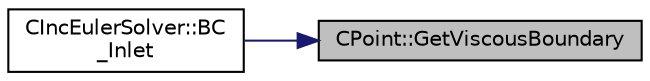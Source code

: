 digraph "CPoint::GetViscousBoundary"
{
 // LATEX_PDF_SIZE
  edge [fontname="Helvetica",fontsize="10",labelfontname="Helvetica",labelfontsize="10"];
  node [fontname="Helvetica",fontsize="10",shape=record];
  rankdir="RL";
  Node1 [label="CPoint::GetViscousBoundary",height=0.2,width=0.4,color="black", fillcolor="grey75", style="filled", fontcolor="black",tooltip="Provides information about if a point belong to the physical boundaries (without MPI)."];
  Node1 -> Node2 [dir="back",color="midnightblue",fontsize="10",style="solid",fontname="Helvetica"];
  Node2 [label="CIncEulerSolver::BC\l_Inlet",height=0.2,width=0.4,color="black", fillcolor="white", style="filled",URL="$classCIncEulerSolver.html#ac0b00dbc68bbd80aa48f6249c6ea5c38",tooltip="Impose a subsonic inlet boundary condition."];
}
